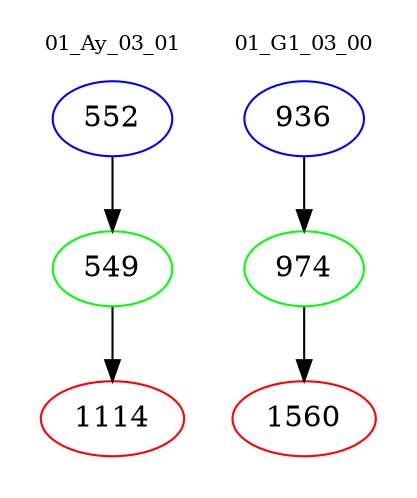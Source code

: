 digraph{
subgraph cluster_0 {
color = white
label = "01_Ay_03_01";
fontsize=10;
T0_552 [label="552", color="blue"]
T0_552 -> T0_549 [color="black"]
T0_549 [label="549", color="green"]
T0_549 -> T0_1114 [color="black"]
T0_1114 [label="1114", color="red"]
}
subgraph cluster_1 {
color = white
label = "01_G1_03_00";
fontsize=10;
T1_936 [label="936", color="blue"]
T1_936 -> T1_974 [color="black"]
T1_974 [label="974", color="green"]
T1_974 -> T1_1560 [color="black"]
T1_1560 [label="1560", color="red"]
}
}
